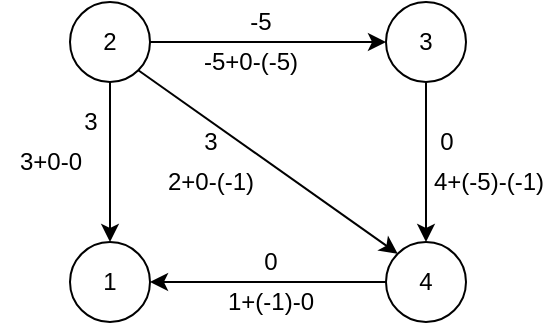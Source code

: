 <mxfile version="15.7.3" type="device"><diagram id="MDSnEMgXcyViU5tuvb9T" name="第 1 页"><mxGraphModel dx="1278" dy="631" grid="1" gridSize="10" guides="1" tooltips="1" connect="1" arrows="1" fold="1" page="1" pageScale="1" pageWidth="827" pageHeight="1169" math="0" shadow="0"><root><mxCell id="0"/><mxCell id="1" parent="0"/><mxCell id="WJ3HYf1i6ErybrnMexXq-2" value="1" style="ellipse;whiteSpace=wrap;html=1;aspect=fixed;" parent="1" vertex="1"><mxGeometry x="240" y="120" width="40" height="40" as="geometry"/></mxCell><mxCell id="WJ3HYf1i6ErybrnMexXq-17" value="" style="edgeStyle=orthogonalEdgeStyle;rounded=0;orthogonalLoop=1;jettySize=auto;html=1;" parent="1" source="WJ3HYf1i6ErybrnMexXq-13" target="WJ3HYf1i6ErybrnMexXq-5" edge="1"><mxGeometry relative="1" as="geometry"/></mxCell><mxCell id="FG61wNcEsGV-0pGWGv6x-7" value="" style="edgeStyle=orthogonalEdgeStyle;rounded=0;orthogonalLoop=1;jettySize=auto;html=1;" parent="1" source="WJ3HYf1i6ErybrnMexXq-13" target="WJ3HYf1i6ErybrnMexXq-2" edge="1"><mxGeometry relative="1" as="geometry"/></mxCell><mxCell id="WJ3HYf1i6ErybrnMexXq-13" value="2" style="ellipse;whiteSpace=wrap;html=1;aspect=fixed;rotation=0;" parent="1" vertex="1"><mxGeometry x="240" width="40" height="40" as="geometry"/></mxCell><mxCell id="FG61wNcEsGV-0pGWGv6x-13" value="" style="edgeStyle=orthogonalEdgeStyle;rounded=0;orthogonalLoop=1;jettySize=auto;html=1;" parent="1" source="WJ3HYf1i6ErybrnMexXq-5" target="WJ3HYf1i6ErybrnMexXq-9" edge="1"><mxGeometry relative="1" as="geometry"/></mxCell><mxCell id="WJ3HYf1i6ErybrnMexXq-5" value="3" style="ellipse;whiteSpace=wrap;html=1;aspect=fixed;" parent="1" vertex="1"><mxGeometry x="398" width="40" height="40" as="geometry"/></mxCell><mxCell id="FG61wNcEsGV-0pGWGv6x-10" value="" style="edgeStyle=orthogonalEdgeStyle;rounded=0;orthogonalLoop=1;jettySize=auto;html=1;" parent="1" source="WJ3HYf1i6ErybrnMexXq-9" target="WJ3HYf1i6ErybrnMexXq-2" edge="1"><mxGeometry relative="1" as="geometry"/></mxCell><mxCell id="WJ3HYf1i6ErybrnMexXq-9" value="4" style="ellipse;whiteSpace=wrap;html=1;aspect=fixed;" parent="1" vertex="1"><mxGeometry x="398" y="120" width="40" height="40" as="geometry"/></mxCell><mxCell id="WJ3HYf1i6ErybrnMexXq-29" value="-5" style="text;html=1;align=center;verticalAlign=middle;resizable=0;points=[];autosize=1;" parent="1" vertex="1"><mxGeometry x="320" width="30" height="20" as="geometry"/></mxCell><mxCell id="FG61wNcEsGV-0pGWGv6x-2" value="" style="endArrow=classic;html=1;rounded=0;exitX=1;exitY=1;exitDx=0;exitDy=0;entryX=0;entryY=0;entryDx=0;entryDy=0;" parent="1" source="WJ3HYf1i6ErybrnMexXq-13" target="WJ3HYf1i6ErybrnMexXq-9" edge="1"><mxGeometry width="50" height="50" relative="1" as="geometry"><mxPoint x="320" y="80" as="sourcePoint"/><mxPoint x="370" y="30" as="targetPoint"/></mxGeometry></mxCell><mxCell id="FG61wNcEsGV-0pGWGv6x-14" value="0" style="text;html=1;align=center;verticalAlign=middle;resizable=0;points=[];autosize=1;strokeColor=none;fillColor=none;" parent="1" vertex="1"><mxGeometry x="418" y="60" width="20" height="20" as="geometry"/></mxCell><mxCell id="FG61wNcEsGV-0pGWGv6x-17" value="3" style="text;html=1;align=center;verticalAlign=middle;resizable=0;points=[];autosize=1;strokeColor=none;fillColor=none;" parent="1" vertex="1"><mxGeometry x="300" y="60" width="20" height="20" as="geometry"/></mxCell><mxCell id="FG61wNcEsGV-0pGWGv6x-18" value="0" style="text;html=1;align=center;verticalAlign=middle;resizable=0;points=[];autosize=1;strokeColor=none;fillColor=none;" parent="1" vertex="1"><mxGeometry x="330" y="120" width="20" height="20" as="geometry"/></mxCell><mxCell id="FG61wNcEsGV-0pGWGv6x-19" value="3" style="text;html=1;align=center;verticalAlign=middle;resizable=0;points=[];autosize=1;strokeColor=none;fillColor=none;" parent="1" vertex="1"><mxGeometry x="240" y="50" width="20" height="20" as="geometry"/></mxCell><mxCell id="KZ-Dl033fXDbrW9MMqVZ-1" value="3+0-0" style="text;html=1;align=center;verticalAlign=middle;resizable=0;points=[];autosize=1;strokeColor=none;fillColor=none;" parent="1" vertex="1"><mxGeometry x="205" y="70" width="50" height="20" as="geometry"/></mxCell><mxCell id="KZ-Dl033fXDbrW9MMqVZ-2" value="1+(-1)-0" style="text;html=1;align=center;verticalAlign=middle;resizable=0;points=[];autosize=1;strokeColor=none;fillColor=none;" parent="1" vertex="1"><mxGeometry x="310" y="140" width="60" height="20" as="geometry"/></mxCell><mxCell id="KZ-Dl033fXDbrW9MMqVZ-3" value="2+0-(-1)" style="text;html=1;align=center;verticalAlign=middle;resizable=0;points=[];autosize=1;strokeColor=none;fillColor=none;" parent="1" vertex="1"><mxGeometry x="280" y="80" width="60" height="20" as="geometry"/></mxCell><mxCell id="KZ-Dl033fXDbrW9MMqVZ-4" value="-5+0-(-5)" style="text;html=1;align=center;verticalAlign=middle;resizable=0;points=[];autosize=1;strokeColor=none;fillColor=none;" parent="1" vertex="1"><mxGeometry x="300" y="20" width="60" height="20" as="geometry"/></mxCell><mxCell id="KZ-Dl033fXDbrW9MMqVZ-6" value="4+(-5)-(-1)" style="text;html=1;align=center;verticalAlign=middle;resizable=0;points=[];autosize=1;strokeColor=none;fillColor=none;" parent="1" vertex="1"><mxGeometry x="414" y="80" width="70" height="20" as="geometry"/></mxCell></root></mxGraphModel></diagram></mxfile>